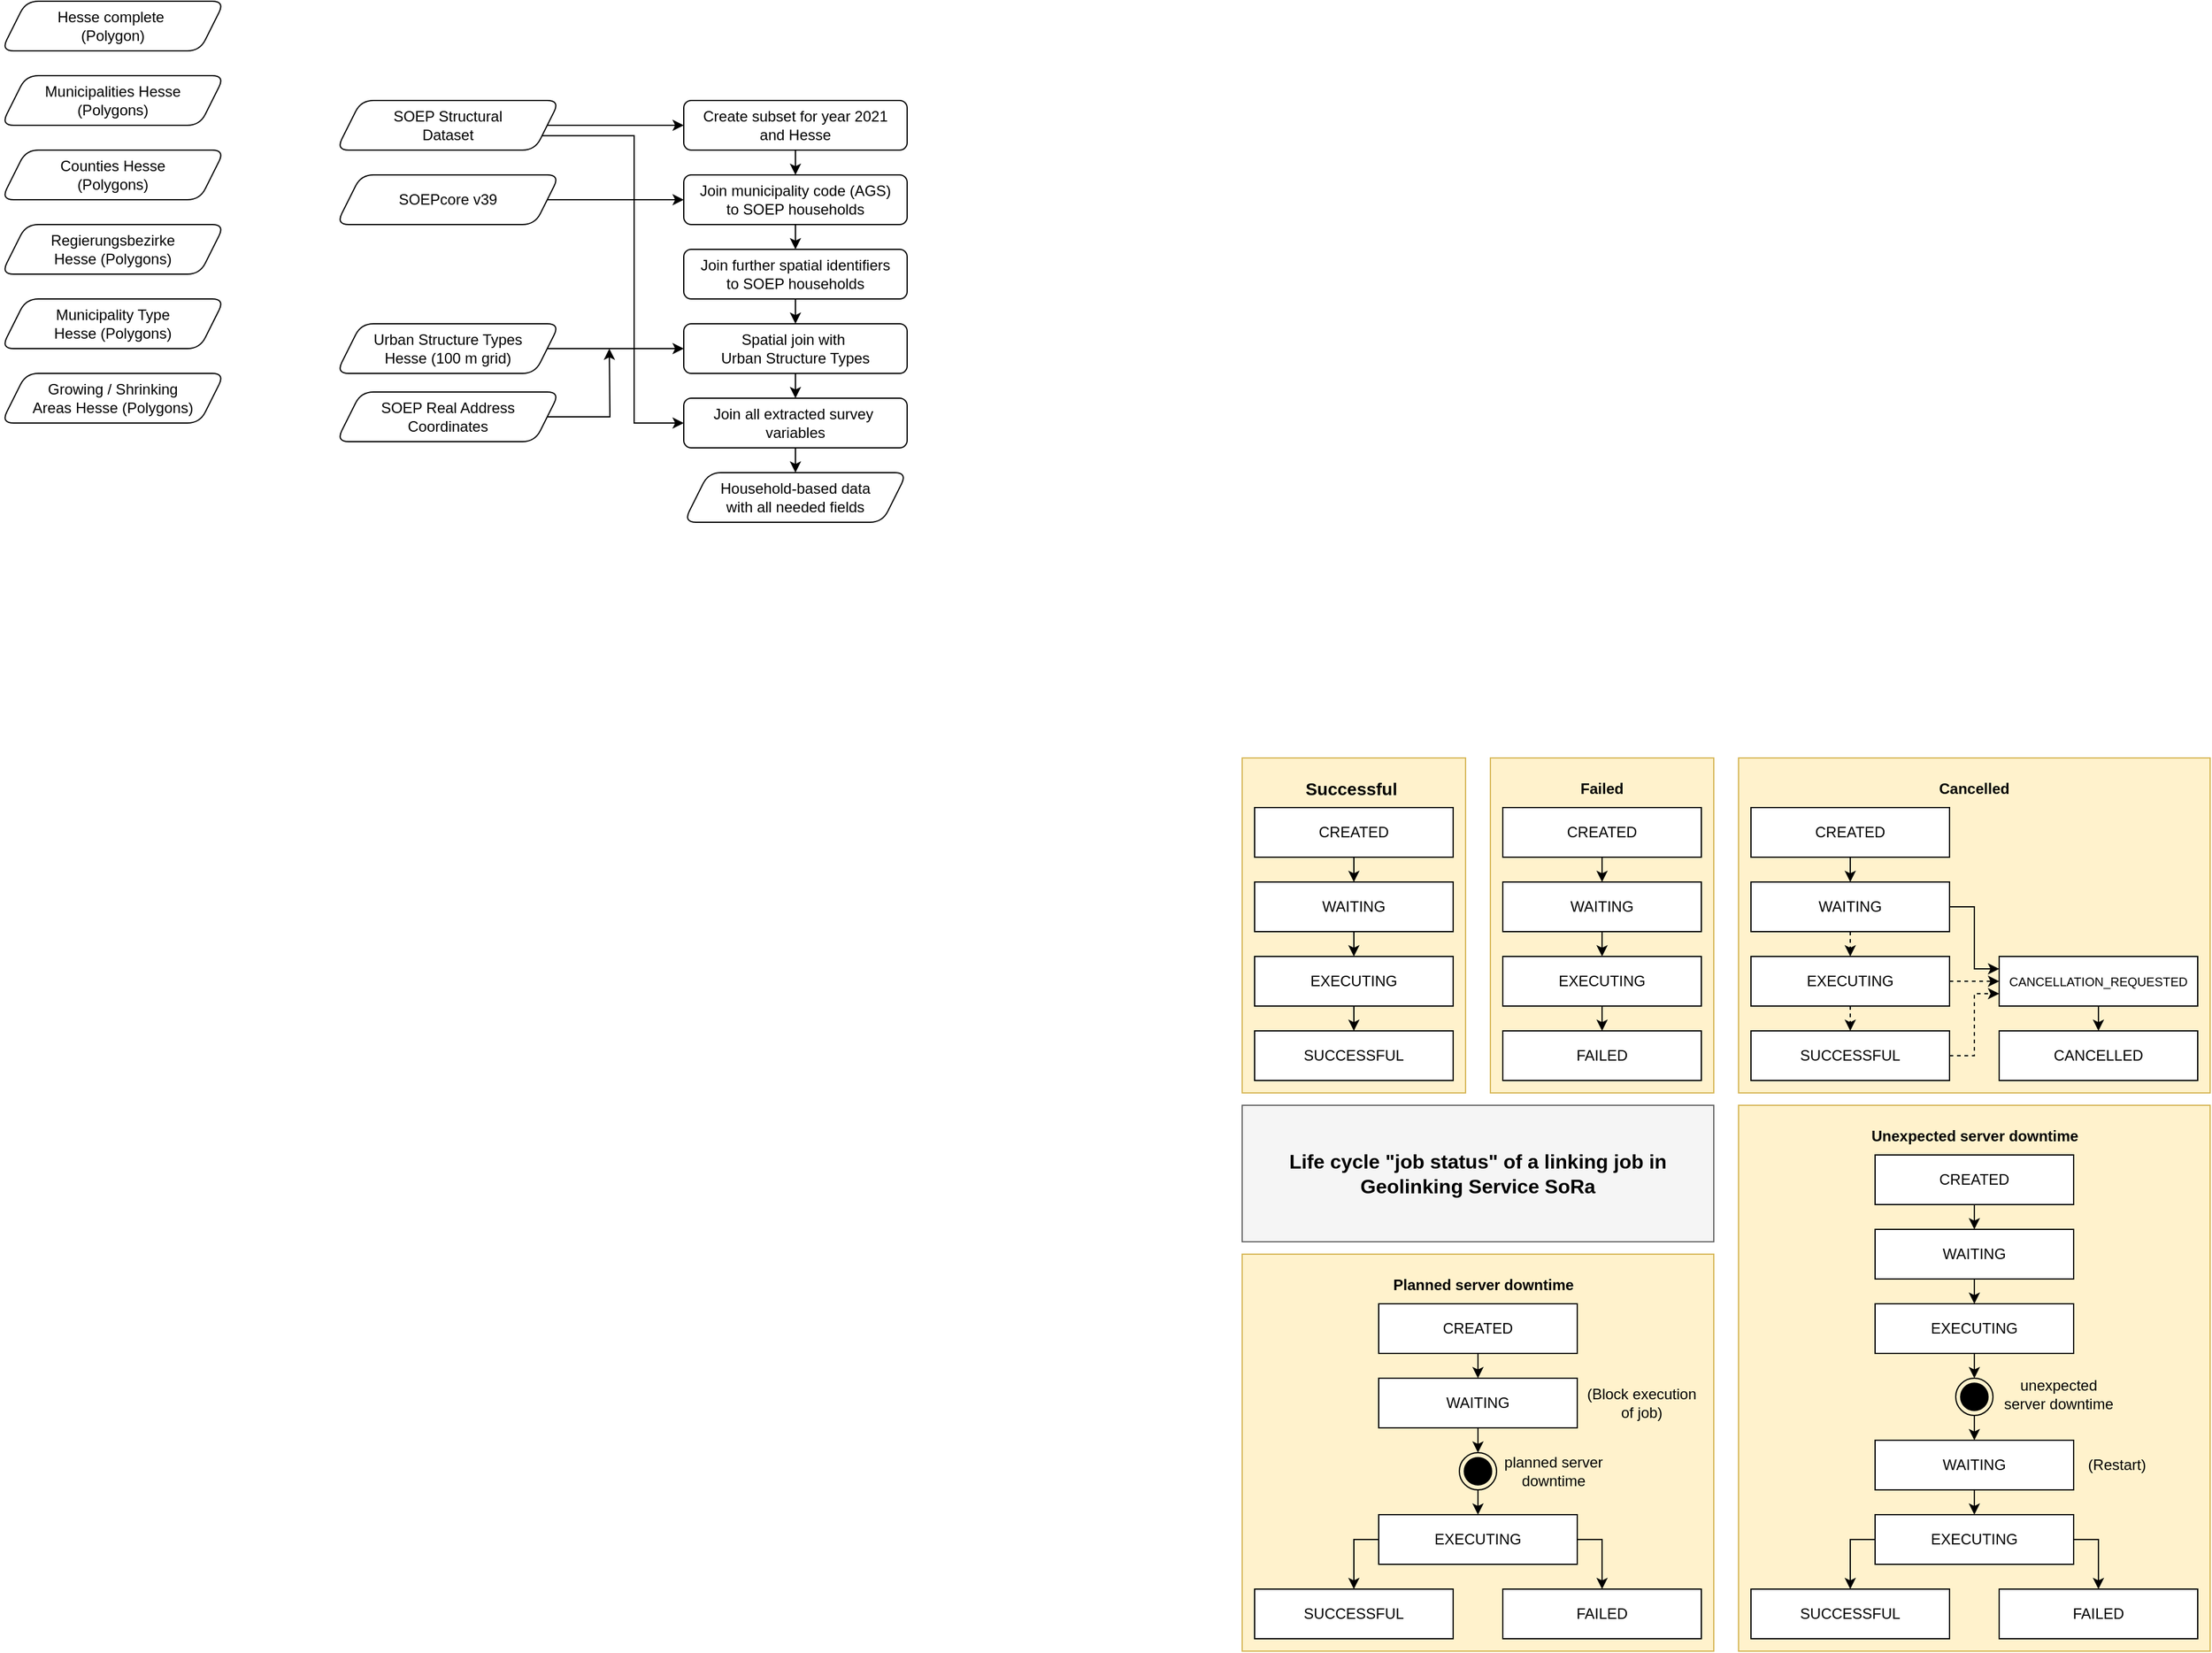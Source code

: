 <mxfile version="28.2.8">
  <diagram name="Seite-1" id="zS-QnQvDe2Hph_ruHdWV">
    <mxGraphModel dx="2477" dy="860" grid="1" gridSize="10" guides="1" tooltips="1" connect="1" arrows="1" fold="1" page="1" pageScale="1" pageWidth="827" pageHeight="1169" math="0" shadow="0">
      <root>
        <mxCell id="0" />
        <mxCell id="1" parent="0" />
        <mxCell id="bYGNK0m0bsK2GhtcvSeD-78" value="" style="whiteSpace=wrap;html=1;fillColor=#f5f5f5;strokeColor=#666666;fontColor=#333333;" parent="1" vertex="1">
          <mxGeometry x="530" y="990" width="380" height="110" as="geometry" />
        </mxCell>
        <mxCell id="bYGNK0m0bsK2GhtcvSeD-77" value="" style="whiteSpace=wrap;html=1;fillColor=#fff2cc;strokeColor=#d6b656;" parent="1" vertex="1">
          <mxGeometry x="930" y="990" width="380" height="440" as="geometry" />
        </mxCell>
        <mxCell id="bYGNK0m0bsK2GhtcvSeD-76" value="" style="whiteSpace=wrap;html=1;fillColor=#fff2cc;strokeColor=#d6b656;" parent="1" vertex="1">
          <mxGeometry x="530" y="1110" width="380" height="320" as="geometry" />
        </mxCell>
        <mxCell id="bYGNK0m0bsK2GhtcvSeD-75" value="" style="whiteSpace=wrap;html=1;fillColor=#fff2cc;strokeColor=#d6b656;" parent="1" vertex="1">
          <mxGeometry x="930" y="710" width="380" height="270" as="geometry" />
        </mxCell>
        <mxCell id="bYGNK0m0bsK2GhtcvSeD-74" value="" style="whiteSpace=wrap;html=1;fillColor=#fff2cc;strokeColor=#d6b656;" parent="1" vertex="1">
          <mxGeometry x="730" y="710" width="180" height="270" as="geometry" />
        </mxCell>
        <mxCell id="bYGNK0m0bsK2GhtcvSeD-73" value="" style="whiteSpace=wrap;html=1;fillColor=#fff2cc;strokeColor=#d6b656;" parent="1" vertex="1">
          <mxGeometry x="530" y="710" width="180" height="270" as="geometry" />
        </mxCell>
        <mxCell id="bYGNK0m0bsK2GhtcvSeD-1" value="CREATED" style="rounded=0;whiteSpace=wrap;html=1;" parent="1" vertex="1">
          <mxGeometry x="540" y="750" width="160" height="40" as="geometry" />
        </mxCell>
        <mxCell id="bYGNK0m0bsK2GhtcvSeD-2" value="WAITING" style="rounded=0;whiteSpace=wrap;html=1;" parent="1" vertex="1">
          <mxGeometry x="540" y="810" width="160" height="40" as="geometry" />
        </mxCell>
        <mxCell id="bYGNK0m0bsK2GhtcvSeD-3" value="EXECUTING" style="rounded=0;whiteSpace=wrap;html=1;" parent="1" vertex="1">
          <mxGeometry x="540" y="870" width="160" height="40" as="geometry" />
        </mxCell>
        <mxCell id="bYGNK0m0bsK2GhtcvSeD-4" value="SUCCESSFUL" style="rounded=0;whiteSpace=wrap;html=1;" parent="1" vertex="1">
          <mxGeometry x="540" y="930" width="160" height="40" as="geometry" />
        </mxCell>
        <mxCell id="bYGNK0m0bsK2GhtcvSeD-28" style="edgeStyle=orthogonalEdgeStyle;rounded=0;orthogonalLoop=1;jettySize=auto;html=1;exitX=0.5;exitY=1;exitDx=0;exitDy=0;entryX=0.5;entryY=0;entryDx=0;entryDy=0;" parent="1" source="bYGNK0m0bsK2GhtcvSeD-5" target="bYGNK0m0bsK2GhtcvSeD-6" edge="1">
          <mxGeometry relative="1" as="geometry" />
        </mxCell>
        <mxCell id="bYGNK0m0bsK2GhtcvSeD-5" value="CREATED" style="rounded=0;whiteSpace=wrap;html=1;" parent="1" vertex="1">
          <mxGeometry x="740" y="750" width="160" height="40" as="geometry" />
        </mxCell>
        <mxCell id="bYGNK0m0bsK2GhtcvSeD-29" style="edgeStyle=orthogonalEdgeStyle;rounded=0;orthogonalLoop=1;jettySize=auto;html=1;exitX=0.5;exitY=1;exitDx=0;exitDy=0;entryX=0.5;entryY=0;entryDx=0;entryDy=0;" parent="1" source="bYGNK0m0bsK2GhtcvSeD-6" target="bYGNK0m0bsK2GhtcvSeD-7" edge="1">
          <mxGeometry relative="1" as="geometry" />
        </mxCell>
        <mxCell id="bYGNK0m0bsK2GhtcvSeD-6" value="WAITING" style="rounded=0;whiteSpace=wrap;html=1;" parent="1" vertex="1">
          <mxGeometry x="740" y="810" width="160" height="40" as="geometry" />
        </mxCell>
        <mxCell id="bYGNK0m0bsK2GhtcvSeD-30" style="edgeStyle=orthogonalEdgeStyle;rounded=0;orthogonalLoop=1;jettySize=auto;html=1;exitX=0.5;exitY=1;exitDx=0;exitDy=0;entryX=0.5;entryY=0;entryDx=0;entryDy=0;" parent="1" source="bYGNK0m0bsK2GhtcvSeD-7" target="bYGNK0m0bsK2GhtcvSeD-8" edge="1">
          <mxGeometry relative="1" as="geometry" />
        </mxCell>
        <mxCell id="bYGNK0m0bsK2GhtcvSeD-7" value="EXECUTING" style="rounded=0;whiteSpace=wrap;html=1;" parent="1" vertex="1">
          <mxGeometry x="740" y="870" width="160" height="40" as="geometry" />
        </mxCell>
        <mxCell id="bYGNK0m0bsK2GhtcvSeD-8" value="FAILED" style="rounded=0;whiteSpace=wrap;html=1;" parent="1" vertex="1">
          <mxGeometry x="740" y="930" width="160" height="40" as="geometry" />
        </mxCell>
        <mxCell id="bYGNK0m0bsK2GhtcvSeD-9" value="" style="endArrow=classic;html=1;rounded=0;exitX=0.5;exitY=1;exitDx=0;exitDy=0;entryX=0.5;entryY=0;entryDx=0;entryDy=0;" parent="1" source="bYGNK0m0bsK2GhtcvSeD-1" target="bYGNK0m0bsK2GhtcvSeD-2" edge="1">
          <mxGeometry width="50" height="50" relative="1" as="geometry">
            <mxPoint x="920" y="920" as="sourcePoint" />
            <mxPoint x="970" y="870" as="targetPoint" />
          </mxGeometry>
        </mxCell>
        <mxCell id="bYGNK0m0bsK2GhtcvSeD-11" value="" style="endArrow=classic;html=1;rounded=0;exitX=0.5;exitY=1;exitDx=0;exitDy=0;entryX=0.5;entryY=0;entryDx=0;entryDy=0;" parent="1" source="bYGNK0m0bsK2GhtcvSeD-2" target="bYGNK0m0bsK2GhtcvSeD-3" edge="1">
          <mxGeometry width="50" height="50" relative="1" as="geometry">
            <mxPoint x="920" y="920" as="sourcePoint" />
            <mxPoint x="970" y="870" as="targetPoint" />
          </mxGeometry>
        </mxCell>
        <mxCell id="bYGNK0m0bsK2GhtcvSeD-12" value="" style="endArrow=classic;html=1;rounded=0;exitX=0.5;exitY=1;exitDx=0;exitDy=0;entryX=0.5;entryY=0;entryDx=0;entryDy=0;" parent="1" source="bYGNK0m0bsK2GhtcvSeD-3" target="bYGNK0m0bsK2GhtcvSeD-4" edge="1">
          <mxGeometry width="50" height="50" relative="1" as="geometry">
            <mxPoint x="920" y="920" as="sourcePoint" />
            <mxPoint x="970" y="870" as="targetPoint" />
          </mxGeometry>
        </mxCell>
        <mxCell id="bYGNK0m0bsK2GhtcvSeD-20" style="edgeStyle=orthogonalEdgeStyle;rounded=0;orthogonalLoop=1;jettySize=auto;html=1;exitX=0.5;exitY=1;exitDx=0;exitDy=0;entryX=0.5;entryY=0;entryDx=0;entryDy=0;" parent="1" source="bYGNK0m0bsK2GhtcvSeD-13" target="bYGNK0m0bsK2GhtcvSeD-14" edge="1">
          <mxGeometry relative="1" as="geometry" />
        </mxCell>
        <mxCell id="bYGNK0m0bsK2GhtcvSeD-13" value="CREATED" style="rounded=0;whiteSpace=wrap;html=1;" parent="1" vertex="1">
          <mxGeometry x="940" y="750" width="160" height="40" as="geometry" />
        </mxCell>
        <mxCell id="bYGNK0m0bsK2GhtcvSeD-21" style="edgeStyle=orthogonalEdgeStyle;rounded=0;orthogonalLoop=1;jettySize=auto;html=1;exitX=0.5;exitY=1;exitDx=0;exitDy=0;entryX=0.5;entryY=0;entryDx=0;entryDy=0;dashed=1;strokeColor=light-dark(#000000,#EDEDED);" parent="1" source="bYGNK0m0bsK2GhtcvSeD-14" target="bYGNK0m0bsK2GhtcvSeD-15" edge="1">
          <mxGeometry relative="1" as="geometry" />
        </mxCell>
        <mxCell id="bYGNK0m0bsK2GhtcvSeD-26" style="edgeStyle=orthogonalEdgeStyle;rounded=0;orthogonalLoop=1;jettySize=auto;html=1;exitX=1;exitY=0.5;exitDx=0;exitDy=0;entryX=0;entryY=0.25;entryDx=0;entryDy=0;" parent="1" source="bYGNK0m0bsK2GhtcvSeD-14" target="bYGNK0m0bsK2GhtcvSeD-18" edge="1">
          <mxGeometry relative="1" as="geometry" />
        </mxCell>
        <mxCell id="bYGNK0m0bsK2GhtcvSeD-14" value="WAITING" style="rounded=0;whiteSpace=wrap;html=1;" parent="1" vertex="1">
          <mxGeometry x="940" y="810" width="160" height="40" as="geometry" />
        </mxCell>
        <mxCell id="bYGNK0m0bsK2GhtcvSeD-22" style="edgeStyle=orthogonalEdgeStyle;rounded=0;orthogonalLoop=1;jettySize=auto;html=1;exitX=0.5;exitY=1;exitDx=0;exitDy=0;entryX=0.5;entryY=0;entryDx=0;entryDy=0;dashed=1;strokeColor=light-dark(#000000,#EDEDED);" parent="1" source="bYGNK0m0bsK2GhtcvSeD-15" target="bYGNK0m0bsK2GhtcvSeD-17" edge="1">
          <mxGeometry relative="1" as="geometry" />
        </mxCell>
        <mxCell id="bYGNK0m0bsK2GhtcvSeD-24" style="edgeStyle=orthogonalEdgeStyle;rounded=0;orthogonalLoop=1;jettySize=auto;html=1;exitX=1;exitY=0.5;exitDx=0;exitDy=0;entryX=0;entryY=0.5;entryDx=0;entryDy=0;strokeColor=light-dark(#000000,#EDEDED);dashed=1;" parent="1" source="bYGNK0m0bsK2GhtcvSeD-15" target="bYGNK0m0bsK2GhtcvSeD-18" edge="1">
          <mxGeometry relative="1" as="geometry" />
        </mxCell>
        <mxCell id="bYGNK0m0bsK2GhtcvSeD-15" value="EXECUTING" style="rounded=0;whiteSpace=wrap;html=1;strokeColor=light-dark(#000000,#EDEDED);fontColor=light-dark(#000000,#EDEDED);" parent="1" vertex="1">
          <mxGeometry x="940" y="870" width="160" height="40" as="geometry" />
        </mxCell>
        <mxCell id="bYGNK0m0bsK2GhtcvSeD-25" style="edgeStyle=orthogonalEdgeStyle;rounded=0;orthogonalLoop=1;jettySize=auto;html=1;exitX=1;exitY=0.5;exitDx=0;exitDy=0;entryX=0;entryY=0.75;entryDx=0;entryDy=0;strokeColor=light-dark(#000000,#EDEDED);dashed=1;" parent="1" source="bYGNK0m0bsK2GhtcvSeD-17" target="bYGNK0m0bsK2GhtcvSeD-18" edge="1">
          <mxGeometry relative="1" as="geometry" />
        </mxCell>
        <mxCell id="bYGNK0m0bsK2GhtcvSeD-17" value="SUCCESSFUL" style="rounded=0;whiteSpace=wrap;html=1;strokeColor=light-dark(#000000,#EDEDED);fontColor=light-dark(#000000,#EDEDED);" parent="1" vertex="1">
          <mxGeometry x="940" y="930" width="160" height="40" as="geometry" />
        </mxCell>
        <mxCell id="bYGNK0m0bsK2GhtcvSeD-27" style="edgeStyle=orthogonalEdgeStyle;rounded=0;orthogonalLoop=1;jettySize=auto;html=1;exitX=0.5;exitY=1;exitDx=0;exitDy=0;entryX=0.5;entryY=0;entryDx=0;entryDy=0;" parent="1" source="bYGNK0m0bsK2GhtcvSeD-18" target="bYGNK0m0bsK2GhtcvSeD-19" edge="1">
          <mxGeometry relative="1" as="geometry" />
        </mxCell>
        <mxCell id="bYGNK0m0bsK2GhtcvSeD-18" value="&lt;font style=&quot;font-size: 10px;&quot;&gt;CANCELLATION_REQUESTED&lt;/font&gt;" style="rounded=0;whiteSpace=wrap;html=1;" parent="1" vertex="1">
          <mxGeometry x="1140" y="870" width="160" height="40" as="geometry" />
        </mxCell>
        <mxCell id="bYGNK0m0bsK2GhtcvSeD-19" value="CANCELLED" style="rounded=0;whiteSpace=wrap;html=1;" parent="1" vertex="1">
          <mxGeometry x="1140" y="930" width="160" height="40" as="geometry" />
        </mxCell>
        <mxCell id="bYGNK0m0bsK2GhtcvSeD-31" value="&lt;font&gt;&lt;span&gt;Life cycle &quot;job status&quot; of a linking job in Geolinking Service SoRa&lt;/span&gt;&lt;/font&gt;" style="text;html=1;align=center;verticalAlign=middle;whiteSpace=wrap;rounded=0;fontSize=16;fontStyle=1" parent="1" vertex="1">
          <mxGeometry x="545" y="1030" width="350" height="30" as="geometry" />
        </mxCell>
        <mxCell id="bYGNK0m0bsK2GhtcvSeD-32" value="CREATED" style="rounded=0;whiteSpace=wrap;html=1;" parent="1" vertex="1">
          <mxGeometry x="640" y="1150" width="160" height="40" as="geometry" />
        </mxCell>
        <mxCell id="bYGNK0m0bsK2GhtcvSeD-48" style="edgeStyle=orthogonalEdgeStyle;rounded=0;orthogonalLoop=1;jettySize=auto;html=1;exitX=0.5;exitY=1;exitDx=0;exitDy=0;entryX=0.5;entryY=0;entryDx=0;entryDy=0;" parent="1" source="bYGNK0m0bsK2GhtcvSeD-33" target="bYGNK0m0bsK2GhtcvSeD-45" edge="1">
          <mxGeometry relative="1" as="geometry" />
        </mxCell>
        <mxCell id="bYGNK0m0bsK2GhtcvSeD-33" value="WAITING" style="rounded=0;whiteSpace=wrap;html=1;" parent="1" vertex="1">
          <mxGeometry x="640" y="1210" width="160" height="40" as="geometry" />
        </mxCell>
        <mxCell id="bYGNK0m0bsK2GhtcvSeD-40" style="edgeStyle=orthogonalEdgeStyle;rounded=0;orthogonalLoop=1;jettySize=auto;html=1;exitX=0;exitY=0.5;exitDx=0;exitDy=0;entryX=0.5;entryY=0;entryDx=0;entryDy=0;" parent="1" source="bYGNK0m0bsK2GhtcvSeD-34" target="bYGNK0m0bsK2GhtcvSeD-35" edge="1">
          <mxGeometry relative="1" as="geometry" />
        </mxCell>
        <mxCell id="bYGNK0m0bsK2GhtcvSeD-41" style="edgeStyle=orthogonalEdgeStyle;rounded=0;orthogonalLoop=1;jettySize=auto;html=1;exitX=1;exitY=0.5;exitDx=0;exitDy=0;entryX=0.5;entryY=0;entryDx=0;entryDy=0;" parent="1" source="bYGNK0m0bsK2GhtcvSeD-34" target="bYGNK0m0bsK2GhtcvSeD-39" edge="1">
          <mxGeometry relative="1" as="geometry" />
        </mxCell>
        <mxCell id="bYGNK0m0bsK2GhtcvSeD-34" value="EXECUTING" style="rounded=0;whiteSpace=wrap;html=1;" parent="1" vertex="1">
          <mxGeometry x="640" y="1320" width="160" height="40" as="geometry" />
        </mxCell>
        <mxCell id="bYGNK0m0bsK2GhtcvSeD-35" value="SUCCESSFUL" style="rounded=0;whiteSpace=wrap;html=1;" parent="1" vertex="1">
          <mxGeometry x="540" y="1380" width="160" height="40" as="geometry" />
        </mxCell>
        <mxCell id="bYGNK0m0bsK2GhtcvSeD-36" value="" style="endArrow=classic;html=1;rounded=0;exitX=0.5;exitY=1;exitDx=0;exitDy=0;entryX=0.5;entryY=0;entryDx=0;entryDy=0;" parent="1" source="bYGNK0m0bsK2GhtcvSeD-32" target="bYGNK0m0bsK2GhtcvSeD-33" edge="1">
          <mxGeometry width="50" height="50" relative="1" as="geometry">
            <mxPoint x="1020" y="1320" as="sourcePoint" />
            <mxPoint x="1070" y="1270" as="targetPoint" />
          </mxGeometry>
        </mxCell>
        <mxCell id="bYGNK0m0bsK2GhtcvSeD-39" value="FAILED" style="rounded=0;whiteSpace=wrap;html=1;" parent="1" vertex="1">
          <mxGeometry x="740" y="1380" width="160" height="40" as="geometry" />
        </mxCell>
        <mxCell id="bYGNK0m0bsK2GhtcvSeD-52" style="edgeStyle=orthogonalEdgeStyle;rounded=0;orthogonalLoop=1;jettySize=auto;html=1;exitX=0.5;exitY=1;exitDx=0;exitDy=0;entryX=0.5;entryY=0;entryDx=0;entryDy=0;" parent="1" source="bYGNK0m0bsK2GhtcvSeD-45" target="bYGNK0m0bsK2GhtcvSeD-34" edge="1">
          <mxGeometry relative="1" as="geometry" />
        </mxCell>
        <mxCell id="bYGNK0m0bsK2GhtcvSeD-45" value="" style="ellipse;html=1;shape=endState;fillColor=strokeColor;" parent="1" vertex="1">
          <mxGeometry x="705" y="1270" width="30" height="30" as="geometry" />
        </mxCell>
        <mxCell id="bYGNK0m0bsK2GhtcvSeD-53" value="CREATED" style="rounded=0;whiteSpace=wrap;html=1;" parent="1" vertex="1">
          <mxGeometry x="1040" y="1030" width="160" height="40" as="geometry" />
        </mxCell>
        <mxCell id="bYGNK0m0bsK2GhtcvSeD-66" style="edgeStyle=orthogonalEdgeStyle;rounded=0;orthogonalLoop=1;jettySize=auto;html=1;exitX=0.5;exitY=1;exitDx=0;exitDy=0;entryX=0.5;entryY=0;entryDx=0;entryDy=0;" parent="1" source="bYGNK0m0bsK2GhtcvSeD-55" target="bYGNK0m0bsK2GhtcvSeD-64" edge="1">
          <mxGeometry relative="1" as="geometry" />
        </mxCell>
        <mxCell id="bYGNK0m0bsK2GhtcvSeD-55" value="WAITING" style="rounded=0;whiteSpace=wrap;html=1;" parent="1" vertex="1">
          <mxGeometry x="1040" y="1090" width="160" height="40" as="geometry" />
        </mxCell>
        <mxCell id="bYGNK0m0bsK2GhtcvSeD-56" style="edgeStyle=orthogonalEdgeStyle;rounded=0;orthogonalLoop=1;jettySize=auto;html=1;exitX=0;exitY=0.5;exitDx=0;exitDy=0;entryX=0.5;entryY=0;entryDx=0;entryDy=0;" parent="1" source="bYGNK0m0bsK2GhtcvSeD-58" target="bYGNK0m0bsK2GhtcvSeD-59" edge="1">
          <mxGeometry relative="1" as="geometry" />
        </mxCell>
        <mxCell id="bYGNK0m0bsK2GhtcvSeD-57" style="edgeStyle=orthogonalEdgeStyle;rounded=0;orthogonalLoop=1;jettySize=auto;html=1;exitX=1;exitY=0.5;exitDx=0;exitDy=0;entryX=0.5;entryY=0;entryDx=0;entryDy=0;" parent="1" source="bYGNK0m0bsK2GhtcvSeD-58" target="bYGNK0m0bsK2GhtcvSeD-61" edge="1">
          <mxGeometry relative="1" as="geometry" />
        </mxCell>
        <mxCell id="bYGNK0m0bsK2GhtcvSeD-58" value="EXECUTING" style="rounded=0;whiteSpace=wrap;html=1;" parent="1" vertex="1">
          <mxGeometry x="1040" y="1320" width="160" height="40" as="geometry" />
        </mxCell>
        <mxCell id="bYGNK0m0bsK2GhtcvSeD-59" value="SUCCESSFUL" style="rounded=0;whiteSpace=wrap;html=1;" parent="1" vertex="1">
          <mxGeometry x="940" y="1380" width="160" height="40" as="geometry" />
        </mxCell>
        <mxCell id="bYGNK0m0bsK2GhtcvSeD-60" value="" style="endArrow=classic;html=1;rounded=0;exitX=0.5;exitY=1;exitDx=0;exitDy=0;entryX=0.5;entryY=0;entryDx=0;entryDy=0;" parent="1" source="bYGNK0m0bsK2GhtcvSeD-53" target="bYGNK0m0bsK2GhtcvSeD-55" edge="1">
          <mxGeometry width="50" height="50" relative="1" as="geometry">
            <mxPoint x="1420" y="1200" as="sourcePoint" />
            <mxPoint x="1470" y="1150" as="targetPoint" />
          </mxGeometry>
        </mxCell>
        <mxCell id="bYGNK0m0bsK2GhtcvSeD-61" value="FAILED" style="rounded=0;whiteSpace=wrap;html=1;" parent="1" vertex="1">
          <mxGeometry x="1140" y="1380" width="160" height="40" as="geometry" />
        </mxCell>
        <mxCell id="bYGNK0m0bsK2GhtcvSeD-69" style="edgeStyle=orthogonalEdgeStyle;rounded=0;orthogonalLoop=1;jettySize=auto;html=1;exitX=0.5;exitY=1;exitDx=0;exitDy=0;entryX=0.5;entryY=0;entryDx=0;entryDy=0;" parent="1" source="bYGNK0m0bsK2GhtcvSeD-63" target="bYGNK0m0bsK2GhtcvSeD-65" edge="1">
          <mxGeometry relative="1" as="geometry" />
        </mxCell>
        <mxCell id="bYGNK0m0bsK2GhtcvSeD-63" value="" style="ellipse;html=1;shape=endState;fillColor=strokeColor;" parent="1" vertex="1">
          <mxGeometry x="1105" y="1210" width="30" height="30" as="geometry" />
        </mxCell>
        <mxCell id="bYGNK0m0bsK2GhtcvSeD-68" style="edgeStyle=orthogonalEdgeStyle;rounded=0;orthogonalLoop=1;jettySize=auto;html=1;exitX=0.5;exitY=1;exitDx=0;exitDy=0;entryX=0.5;entryY=0;entryDx=0;entryDy=0;" parent="1" source="bYGNK0m0bsK2GhtcvSeD-64" target="bYGNK0m0bsK2GhtcvSeD-63" edge="1">
          <mxGeometry relative="1" as="geometry" />
        </mxCell>
        <mxCell id="bYGNK0m0bsK2GhtcvSeD-64" value="EXECUTING" style="rounded=0;whiteSpace=wrap;html=1;" parent="1" vertex="1">
          <mxGeometry x="1040" y="1150" width="160" height="40" as="geometry" />
        </mxCell>
        <mxCell id="bYGNK0m0bsK2GhtcvSeD-70" style="edgeStyle=orthogonalEdgeStyle;rounded=0;orthogonalLoop=1;jettySize=auto;html=1;exitX=0.5;exitY=1;exitDx=0;exitDy=0;entryX=0.5;entryY=0;entryDx=0;entryDy=0;" parent="1" source="bYGNK0m0bsK2GhtcvSeD-65" target="bYGNK0m0bsK2GhtcvSeD-58" edge="1">
          <mxGeometry relative="1" as="geometry" />
        </mxCell>
        <mxCell id="bYGNK0m0bsK2GhtcvSeD-65" value="WAITING" style="rounded=0;whiteSpace=wrap;html=1;" parent="1" vertex="1">
          <mxGeometry x="1040" y="1260" width="160" height="40" as="geometry" />
        </mxCell>
        <mxCell id="bYGNK0m0bsK2GhtcvSeD-71" value="planned server downtime" style="text;html=1;align=center;verticalAlign=middle;whiteSpace=wrap;rounded=0;" parent="1" vertex="1">
          <mxGeometry x="736" y="1270" width="90" height="30" as="geometry" />
        </mxCell>
        <mxCell id="bYGNK0m0bsK2GhtcvSeD-72" value="unexpected server downtime" style="text;html=1;align=center;verticalAlign=middle;whiteSpace=wrap;rounded=0;" parent="1" vertex="1">
          <mxGeometry x="1138" y="1208" width="100" height="30" as="geometry" />
        </mxCell>
        <mxCell id="bYGNK0m0bsK2GhtcvSeD-79" value="(Restart)" style="text;html=1;align=center;verticalAlign=middle;whiteSpace=wrap;rounded=0;" parent="1" vertex="1">
          <mxGeometry x="1200" y="1265" width="70" height="30" as="geometry" />
        </mxCell>
        <mxCell id="bYGNK0m0bsK2GhtcvSeD-80" value="(Block execution of job)" style="text;html=1;align=center;verticalAlign=middle;whiteSpace=wrap;rounded=0;" parent="1" vertex="1">
          <mxGeometry x="804" y="1215" width="96" height="30" as="geometry" />
        </mxCell>
        <mxCell id="bYGNK0m0bsK2GhtcvSeD-81" value="&lt;font style=&quot;font-size: 14px;&quot;&gt;Successful&amp;nbsp;&lt;/font&gt;" style="text;html=1;align=center;verticalAlign=middle;whiteSpace=wrap;rounded=0;fontStyle=1" parent="1" vertex="1">
          <mxGeometry x="572" y="720" width="96" height="30" as="geometry" />
        </mxCell>
        <mxCell id="bYGNK0m0bsK2GhtcvSeD-82" value="Failed" style="text;html=1;align=center;verticalAlign=middle;whiteSpace=wrap;rounded=0;fontStyle=1" parent="1" vertex="1">
          <mxGeometry x="772" y="720" width="96" height="30" as="geometry" />
        </mxCell>
        <mxCell id="bYGNK0m0bsK2GhtcvSeD-83" value="Cancelled" style="text;html=1;align=center;verticalAlign=middle;whiteSpace=wrap;rounded=0;fontStyle=1" parent="1" vertex="1">
          <mxGeometry x="1072" y="720" width="96" height="30" as="geometry" />
        </mxCell>
        <mxCell id="bYGNK0m0bsK2GhtcvSeD-84" value="Planned server downtime" style="text;html=1;align=center;verticalAlign=middle;whiteSpace=wrap;rounded=0;fontStyle=1" parent="1" vertex="1">
          <mxGeometry x="649" y="1120" width="151" height="30" as="geometry" />
        </mxCell>
        <mxCell id="bYGNK0m0bsK2GhtcvSeD-85" value="Unexpected server downtime" style="text;html=1;align=center;verticalAlign=middle;whiteSpace=wrap;rounded=0;fontStyle=1" parent="1" vertex="1">
          <mxGeometry x="1034.75" y="1000" width="170.5" height="30" as="geometry" />
        </mxCell>
        <mxCell id="sy46qdf4OJB5Sf921RLo-18" style="edgeStyle=orthogonalEdgeStyle;rounded=0;orthogonalLoop=1;jettySize=auto;html=1;exitX=1;exitY=0.5;exitDx=0;exitDy=0;entryX=0;entryY=0.5;entryDx=0;entryDy=0;" edge="1" parent="1" source="sy46qdf4OJB5Sf921RLo-1" target="sy46qdf4OJB5Sf921RLo-11">
          <mxGeometry relative="1" as="geometry" />
        </mxCell>
        <mxCell id="sy46qdf4OJB5Sf921RLo-22" style="edgeStyle=orthogonalEdgeStyle;rounded=0;orthogonalLoop=1;jettySize=auto;html=1;exitX=1;exitY=0.75;exitDx=0;exitDy=0;entryX=0;entryY=0.5;entryDx=0;entryDy=0;" edge="1" parent="1" source="sy46qdf4OJB5Sf921RLo-1" target="sy46qdf4OJB5Sf921RLo-20">
          <mxGeometry relative="1" as="geometry">
            <Array as="points">
              <mxPoint x="40" y="208" />
              <mxPoint x="40" y="440" />
            </Array>
          </mxGeometry>
        </mxCell>
        <mxCell id="sy46qdf4OJB5Sf921RLo-1" value="SOEP Structural&lt;br&gt;Dataset" style="shape=parallelogram;perimeter=parallelogramPerimeter;whiteSpace=wrap;html=1;fixedSize=1;rounded=1;" vertex="1" parent="1">
          <mxGeometry x="-200" y="180" width="180" height="40" as="geometry" />
        </mxCell>
        <mxCell id="sy46qdf4OJB5Sf921RLo-19" style="edgeStyle=orthogonalEdgeStyle;rounded=0;orthogonalLoop=1;jettySize=auto;html=1;exitX=1;exitY=0.5;exitDx=0;exitDy=0;entryX=0;entryY=0.5;entryDx=0;entryDy=0;" edge="1" parent="1" source="sy46qdf4OJB5Sf921RLo-2" target="sy46qdf4OJB5Sf921RLo-13">
          <mxGeometry relative="1" as="geometry" />
        </mxCell>
        <mxCell id="sy46qdf4OJB5Sf921RLo-2" value="SOEPcore v39" style="shape=parallelogram;perimeter=parallelogramPerimeter;whiteSpace=wrap;html=1;fixedSize=1;rounded=1;" vertex="1" parent="1">
          <mxGeometry x="-200" y="240" width="180" height="40" as="geometry" />
        </mxCell>
        <mxCell id="sy46qdf4OJB5Sf921RLo-17" style="edgeStyle=orthogonalEdgeStyle;rounded=0;orthogonalLoop=1;jettySize=auto;html=1;exitX=1;exitY=0.5;exitDx=0;exitDy=0;" edge="1" parent="1" source="sy46qdf4OJB5Sf921RLo-3">
          <mxGeometry relative="1" as="geometry">
            <mxPoint x="20" y="380" as="targetPoint" />
          </mxGeometry>
        </mxCell>
        <mxCell id="sy46qdf4OJB5Sf921RLo-3" value="SOEP Real Address&lt;br&gt;Coordinates" style="shape=parallelogram;perimeter=parallelogramPerimeter;whiteSpace=wrap;html=1;fixedSize=1;rounded=1;" vertex="1" parent="1">
          <mxGeometry x="-200" y="415" width="180" height="40" as="geometry" />
        </mxCell>
        <mxCell id="sy46qdf4OJB5Sf921RLo-4" value="Hesse complete&amp;nbsp;&lt;br&gt;(Polygon)" style="shape=parallelogram;perimeter=parallelogramPerimeter;whiteSpace=wrap;html=1;fixedSize=1;rounded=1;" vertex="1" parent="1">
          <mxGeometry x="-470" y="100" width="180" height="40" as="geometry" />
        </mxCell>
        <mxCell id="sy46qdf4OJB5Sf921RLo-5" value="Municipalities Hesse&lt;br&gt;(Polygons)" style="shape=parallelogram;perimeter=parallelogramPerimeter;whiteSpace=wrap;html=1;fixedSize=1;rounded=1;" vertex="1" parent="1">
          <mxGeometry x="-470" y="160" width="180" height="40" as="geometry" />
        </mxCell>
        <mxCell id="sy46qdf4OJB5Sf921RLo-6" value="Counties Hesse&lt;br&gt;(Polygons)" style="shape=parallelogram;perimeter=parallelogramPerimeter;whiteSpace=wrap;html=1;fixedSize=1;rounded=1;" vertex="1" parent="1">
          <mxGeometry x="-470" y="220" width="180" height="40" as="geometry" />
        </mxCell>
        <mxCell id="sy46qdf4OJB5Sf921RLo-7" value="Regierungsbezirke&lt;br&gt;Hesse (Polygons)" style="shape=parallelogram;perimeter=parallelogramPerimeter;whiteSpace=wrap;html=1;fixedSize=1;rounded=1;" vertex="1" parent="1">
          <mxGeometry x="-470" y="280" width="180" height="40" as="geometry" />
        </mxCell>
        <mxCell id="sy46qdf4OJB5Sf921RLo-8" value="Municipality Type&lt;br&gt;Hesse (Polygons)" style="shape=parallelogram;perimeter=parallelogramPerimeter;whiteSpace=wrap;html=1;fixedSize=1;rounded=1;" vertex="1" parent="1">
          <mxGeometry x="-470" y="340" width="180" height="40" as="geometry" />
        </mxCell>
        <mxCell id="sy46qdf4OJB5Sf921RLo-9" value="Growing / Shrinking&lt;br&gt;Areas Hesse (Polygons)" style="shape=parallelogram;perimeter=parallelogramPerimeter;whiteSpace=wrap;html=1;fixedSize=1;rounded=1;" vertex="1" parent="1">
          <mxGeometry x="-470" y="400" width="180" height="40" as="geometry" />
        </mxCell>
        <mxCell id="sy46qdf4OJB5Sf921RLo-16" style="edgeStyle=orthogonalEdgeStyle;rounded=0;orthogonalLoop=1;jettySize=auto;html=1;exitX=1;exitY=0.5;exitDx=0;exitDy=0;entryX=0;entryY=0.5;entryDx=0;entryDy=0;" edge="1" parent="1" source="sy46qdf4OJB5Sf921RLo-10" target="sy46qdf4OJB5Sf921RLo-15">
          <mxGeometry relative="1" as="geometry" />
        </mxCell>
        <mxCell id="sy46qdf4OJB5Sf921RLo-10" value="Urban Structure Types&lt;br&gt;Hesse (100 m grid)" style="shape=parallelogram;perimeter=parallelogramPerimeter;whiteSpace=wrap;html=1;fixedSize=1;rounded=1;" vertex="1" parent="1">
          <mxGeometry x="-200" y="360" width="180" height="40" as="geometry" />
        </mxCell>
        <mxCell id="sy46qdf4OJB5Sf921RLo-23" style="edgeStyle=orthogonalEdgeStyle;rounded=0;orthogonalLoop=1;jettySize=auto;html=1;exitX=0.5;exitY=1;exitDx=0;exitDy=0;entryX=0.5;entryY=0;entryDx=0;entryDy=0;" edge="1" parent="1" source="sy46qdf4OJB5Sf921RLo-11" target="sy46qdf4OJB5Sf921RLo-13">
          <mxGeometry relative="1" as="geometry" />
        </mxCell>
        <mxCell id="sy46qdf4OJB5Sf921RLo-11" value="Create subset for year 2021&lt;br&gt;and Hesse" style="rounded=1;whiteSpace=wrap;html=1;" vertex="1" parent="1">
          <mxGeometry x="80" y="180" width="180" height="40" as="geometry" />
        </mxCell>
        <mxCell id="sy46qdf4OJB5Sf921RLo-24" style="edgeStyle=orthogonalEdgeStyle;rounded=0;orthogonalLoop=1;jettySize=auto;html=1;exitX=0.5;exitY=1;exitDx=0;exitDy=0;entryX=0.5;entryY=0;entryDx=0;entryDy=0;" edge="1" parent="1" source="sy46qdf4OJB5Sf921RLo-13" target="sy46qdf4OJB5Sf921RLo-14">
          <mxGeometry relative="1" as="geometry" />
        </mxCell>
        <mxCell id="sy46qdf4OJB5Sf921RLo-13" value="Join municipality code (AGS)&lt;br&gt;to SOEP households" style="rounded=1;whiteSpace=wrap;html=1;" vertex="1" parent="1">
          <mxGeometry x="80" y="240" width="180" height="40" as="geometry" />
        </mxCell>
        <mxCell id="sy46qdf4OJB5Sf921RLo-25" style="edgeStyle=orthogonalEdgeStyle;rounded=0;orthogonalLoop=1;jettySize=auto;html=1;exitX=0.5;exitY=1;exitDx=0;exitDy=0;entryX=0.5;entryY=0;entryDx=0;entryDy=0;" edge="1" parent="1" source="sy46qdf4OJB5Sf921RLo-14" target="sy46qdf4OJB5Sf921RLo-15">
          <mxGeometry relative="1" as="geometry" />
        </mxCell>
        <mxCell id="sy46qdf4OJB5Sf921RLo-14" value="Join further spatial identifiers&lt;br&gt;to SOEP households" style="rounded=1;whiteSpace=wrap;html=1;" vertex="1" parent="1">
          <mxGeometry x="80" y="300" width="180" height="40" as="geometry" />
        </mxCell>
        <mxCell id="sy46qdf4OJB5Sf921RLo-26" style="edgeStyle=orthogonalEdgeStyle;rounded=0;orthogonalLoop=1;jettySize=auto;html=1;exitX=0.5;exitY=1;exitDx=0;exitDy=0;entryX=0.5;entryY=0;entryDx=0;entryDy=0;" edge="1" parent="1" source="sy46qdf4OJB5Sf921RLo-15" target="sy46qdf4OJB5Sf921RLo-20">
          <mxGeometry relative="1" as="geometry" />
        </mxCell>
        <mxCell id="sy46qdf4OJB5Sf921RLo-15" value="Spatial join with&amp;nbsp;&lt;br&gt;Urban Structure Types" style="rounded=1;whiteSpace=wrap;html=1;" vertex="1" parent="1">
          <mxGeometry x="80" y="360" width="180" height="40" as="geometry" />
        </mxCell>
        <mxCell id="sy46qdf4OJB5Sf921RLo-27" style="edgeStyle=orthogonalEdgeStyle;rounded=0;orthogonalLoop=1;jettySize=auto;html=1;exitX=0.5;exitY=1;exitDx=0;exitDy=0;entryX=0.5;entryY=0;entryDx=0;entryDy=0;" edge="1" parent="1" source="sy46qdf4OJB5Sf921RLo-20" target="sy46qdf4OJB5Sf921RLo-21">
          <mxGeometry relative="1" as="geometry" />
        </mxCell>
        <mxCell id="sy46qdf4OJB5Sf921RLo-20" value="Join all extracted survey&amp;nbsp;&lt;br&gt;variables" style="rounded=1;whiteSpace=wrap;html=1;" vertex="1" parent="1">
          <mxGeometry x="80" y="420" width="180" height="40" as="geometry" />
        </mxCell>
        <mxCell id="sy46qdf4OJB5Sf921RLo-21" value="Household-based data&lt;br&gt;with all needed fields" style="shape=parallelogram;perimeter=parallelogramPerimeter;whiteSpace=wrap;html=1;fixedSize=1;rounded=1;" vertex="1" parent="1">
          <mxGeometry x="80" y="480" width="180" height="40" as="geometry" />
        </mxCell>
      </root>
    </mxGraphModel>
  </diagram>
</mxfile>
